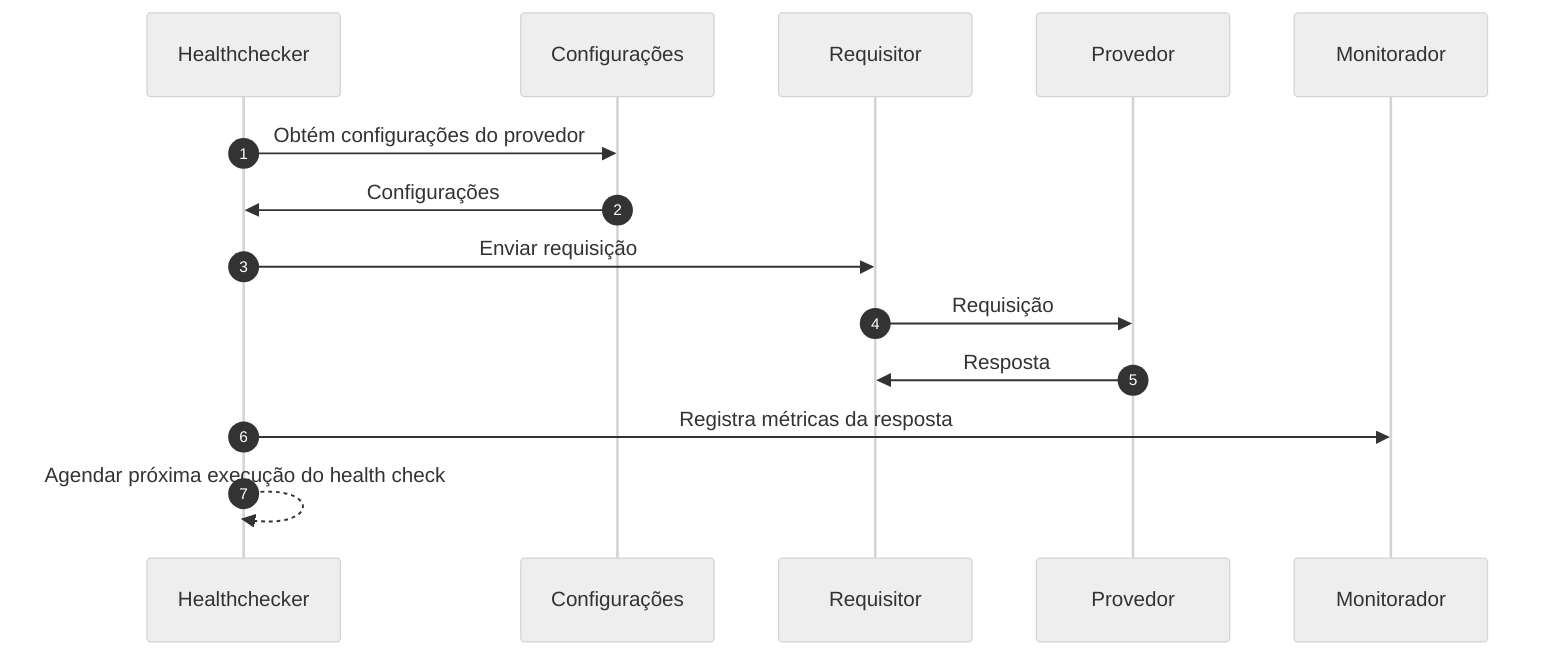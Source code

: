 %%{init: {'theme': 'neutral'}}%%

sequenceDiagram
    participant Healthchecker
    participant Configurações
    participant Requisitor
    participant Provedor
    participant Monitorador

    autonumber
    Healthchecker->>Configurações: Obtém configurações do provedor
    Configurações->> Healthchecker: Configurações
    Healthchecker->>Requisitor: Enviar requisição
    Requisitor->>Provedor: Requisição
    Provedor->>Requisitor: Resposta
    Healthchecker->>Monitorador: Registra métricas da resposta
    Healthchecker-->>Healthchecker: Agendar próxima execução do health check